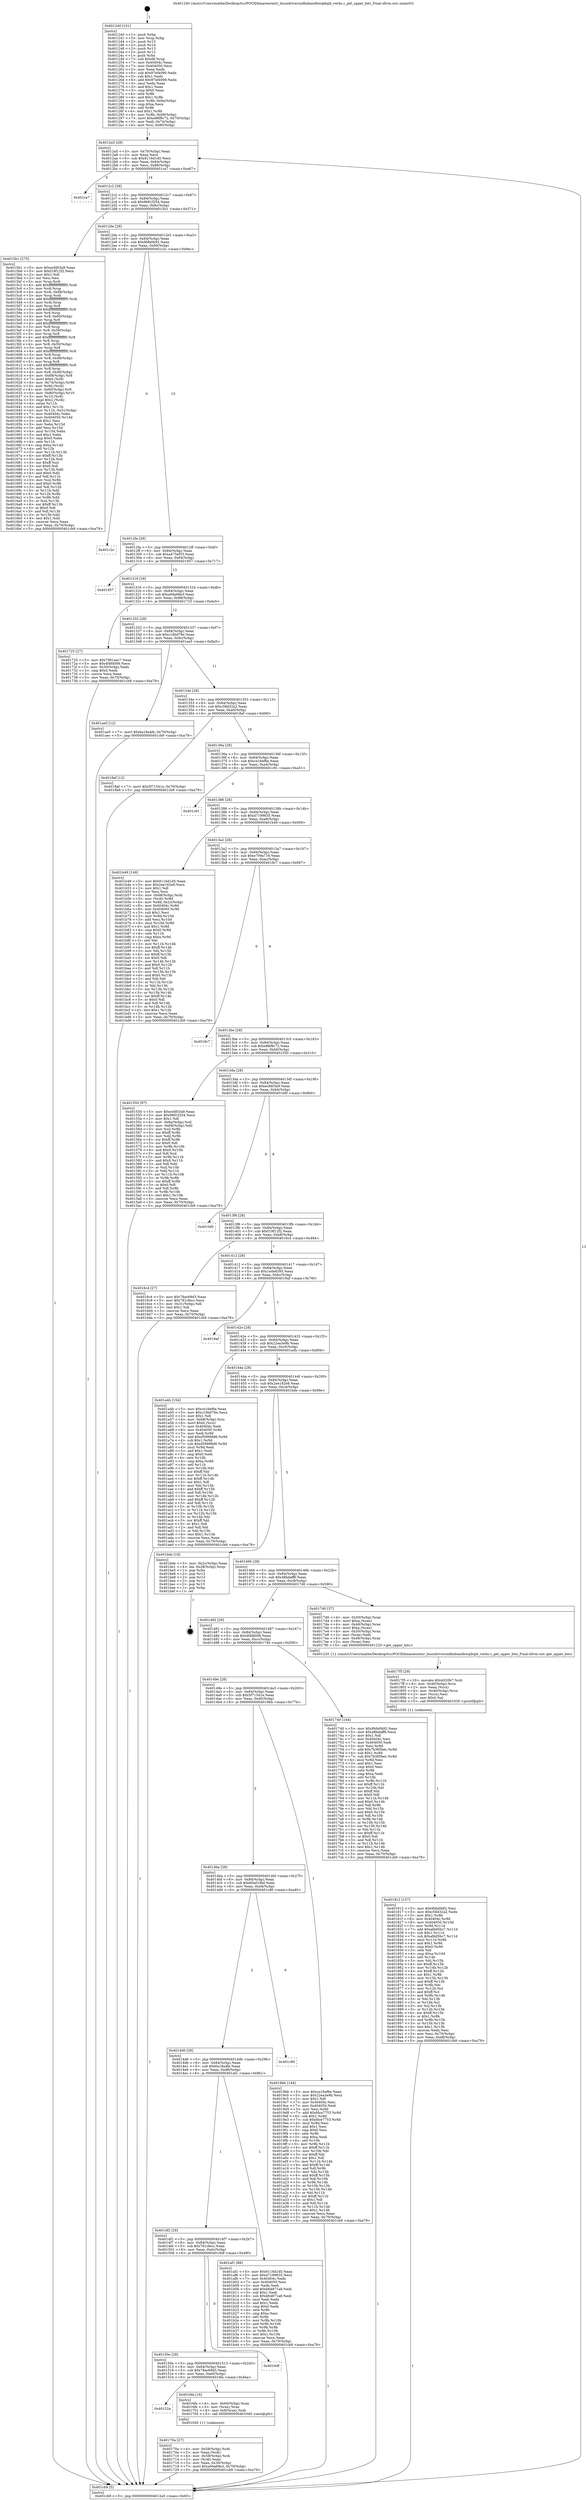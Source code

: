 digraph "0x401240" {
  label = "0x401240 (/mnt/c/Users/mathe/Desktop/tcc/POCII/binaries/extr_linuxdriversinfinibandhwqibqib_verbs.c_get_upper_bits_Final-ollvm.out::main(0))"
  labelloc = "t"
  node[shape=record]

  Entry [label="",width=0.3,height=0.3,shape=circle,fillcolor=black,style=filled]
  "0x4012a5" [label="{
     0x4012a5 [29]\l
     | [instrs]\l
     &nbsp;&nbsp;0x4012a5 \<+3\>: mov -0x70(%rbp),%eax\l
     &nbsp;&nbsp;0x4012a8 \<+2\>: mov %eax,%ecx\l
     &nbsp;&nbsp;0x4012aa \<+6\>: sub $0x9116d1d5,%ecx\l
     &nbsp;&nbsp;0x4012b0 \<+6\>: mov %eax,-0x84(%rbp)\l
     &nbsp;&nbsp;0x4012b6 \<+6\>: mov %ecx,-0x88(%rbp)\l
     &nbsp;&nbsp;0x4012bc \<+6\>: je 0000000000401ca7 \<main+0xa67\>\l
  }"]
  "0x401ca7" [label="{
     0x401ca7\l
  }", style=dashed]
  "0x4012c2" [label="{
     0x4012c2 [28]\l
     | [instrs]\l
     &nbsp;&nbsp;0x4012c2 \<+5\>: jmp 00000000004012c7 \<main+0x87\>\l
     &nbsp;&nbsp;0x4012c7 \<+6\>: mov -0x84(%rbp),%eax\l
     &nbsp;&nbsp;0x4012cd \<+5\>: sub $0x9681f254,%eax\l
     &nbsp;&nbsp;0x4012d2 \<+6\>: mov %eax,-0x8c(%rbp)\l
     &nbsp;&nbsp;0x4012d8 \<+6\>: je 00000000004015b1 \<main+0x371\>\l
  }"]
  Exit [label="",width=0.3,height=0.3,shape=circle,fillcolor=black,style=filled,peripheries=2]
  "0x4015b1" [label="{
     0x4015b1 [275]\l
     | [instrs]\l
     &nbsp;&nbsp;0x4015b1 \<+5\>: mov $0xecfd03a9,%eax\l
     &nbsp;&nbsp;0x4015b6 \<+5\>: mov $0xf19f12f2,%ecx\l
     &nbsp;&nbsp;0x4015bb \<+2\>: mov $0x1,%dl\l
     &nbsp;&nbsp;0x4015bd \<+2\>: xor %esi,%esi\l
     &nbsp;&nbsp;0x4015bf \<+3\>: mov %rsp,%rdi\l
     &nbsp;&nbsp;0x4015c2 \<+4\>: add $0xfffffffffffffff0,%rdi\l
     &nbsp;&nbsp;0x4015c6 \<+3\>: mov %rdi,%rsp\l
     &nbsp;&nbsp;0x4015c9 \<+4\>: mov %rdi,-0x68(%rbp)\l
     &nbsp;&nbsp;0x4015cd \<+3\>: mov %rsp,%rdi\l
     &nbsp;&nbsp;0x4015d0 \<+4\>: add $0xfffffffffffffff0,%rdi\l
     &nbsp;&nbsp;0x4015d4 \<+3\>: mov %rdi,%rsp\l
     &nbsp;&nbsp;0x4015d7 \<+3\>: mov %rsp,%r8\l
     &nbsp;&nbsp;0x4015da \<+4\>: add $0xfffffffffffffff0,%r8\l
     &nbsp;&nbsp;0x4015de \<+3\>: mov %r8,%rsp\l
     &nbsp;&nbsp;0x4015e1 \<+4\>: mov %r8,-0x60(%rbp)\l
     &nbsp;&nbsp;0x4015e5 \<+3\>: mov %rsp,%r8\l
     &nbsp;&nbsp;0x4015e8 \<+4\>: add $0xfffffffffffffff0,%r8\l
     &nbsp;&nbsp;0x4015ec \<+3\>: mov %r8,%rsp\l
     &nbsp;&nbsp;0x4015ef \<+4\>: mov %r8,-0x58(%rbp)\l
     &nbsp;&nbsp;0x4015f3 \<+3\>: mov %rsp,%r8\l
     &nbsp;&nbsp;0x4015f6 \<+4\>: add $0xfffffffffffffff0,%r8\l
     &nbsp;&nbsp;0x4015fa \<+3\>: mov %r8,%rsp\l
     &nbsp;&nbsp;0x4015fd \<+4\>: mov %r8,-0x50(%rbp)\l
     &nbsp;&nbsp;0x401601 \<+3\>: mov %rsp,%r8\l
     &nbsp;&nbsp;0x401604 \<+4\>: add $0xfffffffffffffff0,%r8\l
     &nbsp;&nbsp;0x401608 \<+3\>: mov %r8,%rsp\l
     &nbsp;&nbsp;0x40160b \<+4\>: mov %r8,-0x48(%rbp)\l
     &nbsp;&nbsp;0x40160f \<+3\>: mov %rsp,%r8\l
     &nbsp;&nbsp;0x401612 \<+4\>: add $0xfffffffffffffff0,%r8\l
     &nbsp;&nbsp;0x401616 \<+3\>: mov %r8,%rsp\l
     &nbsp;&nbsp;0x401619 \<+4\>: mov %r8,-0x40(%rbp)\l
     &nbsp;&nbsp;0x40161d \<+4\>: mov -0x68(%rbp),%r8\l
     &nbsp;&nbsp;0x401621 \<+7\>: movl $0x0,(%r8)\l
     &nbsp;&nbsp;0x401628 \<+4\>: mov -0x74(%rbp),%r9d\l
     &nbsp;&nbsp;0x40162c \<+3\>: mov %r9d,(%rdi)\l
     &nbsp;&nbsp;0x40162f \<+4\>: mov -0x60(%rbp),%r8\l
     &nbsp;&nbsp;0x401633 \<+4\>: mov -0x80(%rbp),%r10\l
     &nbsp;&nbsp;0x401637 \<+3\>: mov %r10,(%r8)\l
     &nbsp;&nbsp;0x40163a \<+3\>: cmpl $0x2,(%rdi)\l
     &nbsp;&nbsp;0x40163d \<+4\>: setne %r11b\l
     &nbsp;&nbsp;0x401641 \<+4\>: and $0x1,%r11b\l
     &nbsp;&nbsp;0x401645 \<+4\>: mov %r11b,-0x31(%rbp)\l
     &nbsp;&nbsp;0x401649 \<+7\>: mov 0x40404c,%ebx\l
     &nbsp;&nbsp;0x401650 \<+8\>: mov 0x404050,%r14d\l
     &nbsp;&nbsp;0x401658 \<+3\>: sub $0x1,%esi\l
     &nbsp;&nbsp;0x40165b \<+3\>: mov %ebx,%r15d\l
     &nbsp;&nbsp;0x40165e \<+3\>: add %esi,%r15d\l
     &nbsp;&nbsp;0x401661 \<+4\>: imul %r15d,%ebx\l
     &nbsp;&nbsp;0x401665 \<+3\>: and $0x1,%ebx\l
     &nbsp;&nbsp;0x401668 \<+3\>: cmp $0x0,%ebx\l
     &nbsp;&nbsp;0x40166b \<+4\>: sete %r11b\l
     &nbsp;&nbsp;0x40166f \<+4\>: cmp $0xa,%r14d\l
     &nbsp;&nbsp;0x401673 \<+4\>: setl %r12b\l
     &nbsp;&nbsp;0x401677 \<+3\>: mov %r11b,%r13b\l
     &nbsp;&nbsp;0x40167a \<+4\>: xor $0xff,%r13b\l
     &nbsp;&nbsp;0x40167e \<+3\>: mov %r12b,%sil\l
     &nbsp;&nbsp;0x401681 \<+4\>: xor $0xff,%sil\l
     &nbsp;&nbsp;0x401685 \<+3\>: xor $0x0,%dl\l
     &nbsp;&nbsp;0x401688 \<+3\>: mov %r13b,%dil\l
     &nbsp;&nbsp;0x40168b \<+4\>: and $0x0,%dil\l
     &nbsp;&nbsp;0x40168f \<+3\>: and %dl,%r11b\l
     &nbsp;&nbsp;0x401692 \<+3\>: mov %sil,%r8b\l
     &nbsp;&nbsp;0x401695 \<+4\>: and $0x0,%r8b\l
     &nbsp;&nbsp;0x401699 \<+3\>: and %dl,%r12b\l
     &nbsp;&nbsp;0x40169c \<+3\>: or %r11b,%dil\l
     &nbsp;&nbsp;0x40169f \<+3\>: or %r12b,%r8b\l
     &nbsp;&nbsp;0x4016a2 \<+3\>: xor %r8b,%dil\l
     &nbsp;&nbsp;0x4016a5 \<+3\>: or %sil,%r13b\l
     &nbsp;&nbsp;0x4016a8 \<+4\>: xor $0xff,%r13b\l
     &nbsp;&nbsp;0x4016ac \<+3\>: or $0x0,%dl\l
     &nbsp;&nbsp;0x4016af \<+3\>: and %dl,%r13b\l
     &nbsp;&nbsp;0x4016b2 \<+3\>: or %r13b,%dil\l
     &nbsp;&nbsp;0x4016b5 \<+4\>: test $0x1,%dil\l
     &nbsp;&nbsp;0x4016b9 \<+3\>: cmovne %ecx,%eax\l
     &nbsp;&nbsp;0x4016bc \<+3\>: mov %eax,-0x70(%rbp)\l
     &nbsp;&nbsp;0x4016bf \<+5\>: jmp 0000000000401cb9 \<main+0xa79\>\l
  }"]
  "0x4012de" [label="{
     0x4012de [28]\l
     | [instrs]\l
     &nbsp;&nbsp;0x4012de \<+5\>: jmp 00000000004012e3 \<main+0xa3\>\l
     &nbsp;&nbsp;0x4012e3 \<+6\>: mov -0x84(%rbp),%eax\l
     &nbsp;&nbsp;0x4012e9 \<+5\>: sub $0x9bfa0b92,%eax\l
     &nbsp;&nbsp;0x4012ee \<+6\>: mov %eax,-0x90(%rbp)\l
     &nbsp;&nbsp;0x4012f4 \<+6\>: je 0000000000401c2c \<main+0x9ec\>\l
  }"]
  "0x401812" [label="{
     0x401812 [157]\l
     | [instrs]\l
     &nbsp;&nbsp;0x401812 \<+5\>: mov $0x9bfa0b92,%esi\l
     &nbsp;&nbsp;0x401817 \<+5\>: mov $0xc58d32a2,%edx\l
     &nbsp;&nbsp;0x40181c \<+3\>: mov $0x1,%r8b\l
     &nbsp;&nbsp;0x40181f \<+8\>: mov 0x40404c,%r9d\l
     &nbsp;&nbsp;0x401827 \<+8\>: mov 0x404050,%r10d\l
     &nbsp;&nbsp;0x40182f \<+3\>: mov %r9d,%r11d\l
     &nbsp;&nbsp;0x401832 \<+7\>: add $0xafdd5bc7,%r11d\l
     &nbsp;&nbsp;0x401839 \<+4\>: sub $0x1,%r11d\l
     &nbsp;&nbsp;0x40183d \<+7\>: sub $0xafdd5bc7,%r11d\l
     &nbsp;&nbsp;0x401844 \<+4\>: imul %r11d,%r9d\l
     &nbsp;&nbsp;0x401848 \<+4\>: and $0x1,%r9d\l
     &nbsp;&nbsp;0x40184c \<+4\>: cmp $0x0,%r9d\l
     &nbsp;&nbsp;0x401850 \<+3\>: sete %bl\l
     &nbsp;&nbsp;0x401853 \<+4\>: cmp $0xa,%r10d\l
     &nbsp;&nbsp;0x401857 \<+4\>: setl %r14b\l
     &nbsp;&nbsp;0x40185b \<+3\>: mov %bl,%r15b\l
     &nbsp;&nbsp;0x40185e \<+4\>: xor $0xff,%r15b\l
     &nbsp;&nbsp;0x401862 \<+3\>: mov %r14b,%r12b\l
     &nbsp;&nbsp;0x401865 \<+4\>: xor $0xff,%r12b\l
     &nbsp;&nbsp;0x401869 \<+4\>: xor $0x1,%r8b\l
     &nbsp;&nbsp;0x40186d \<+3\>: mov %r15b,%r13b\l
     &nbsp;&nbsp;0x401870 \<+4\>: and $0xff,%r13b\l
     &nbsp;&nbsp;0x401874 \<+3\>: and %r8b,%bl\l
     &nbsp;&nbsp;0x401877 \<+3\>: mov %r12b,%cl\l
     &nbsp;&nbsp;0x40187a \<+3\>: and $0xff,%cl\l
     &nbsp;&nbsp;0x40187d \<+3\>: and %r8b,%r14b\l
     &nbsp;&nbsp;0x401880 \<+3\>: or %bl,%r13b\l
     &nbsp;&nbsp;0x401883 \<+3\>: or %r14b,%cl\l
     &nbsp;&nbsp;0x401886 \<+3\>: xor %cl,%r13b\l
     &nbsp;&nbsp;0x401889 \<+3\>: or %r12b,%r15b\l
     &nbsp;&nbsp;0x40188c \<+4\>: xor $0xff,%r15b\l
     &nbsp;&nbsp;0x401890 \<+4\>: or $0x1,%r8b\l
     &nbsp;&nbsp;0x401894 \<+3\>: and %r8b,%r15b\l
     &nbsp;&nbsp;0x401897 \<+3\>: or %r15b,%r13b\l
     &nbsp;&nbsp;0x40189a \<+4\>: test $0x1,%r13b\l
     &nbsp;&nbsp;0x40189e \<+3\>: cmovne %edx,%esi\l
     &nbsp;&nbsp;0x4018a1 \<+3\>: mov %esi,-0x70(%rbp)\l
     &nbsp;&nbsp;0x4018a4 \<+6\>: mov %eax,-0xe8(%rbp)\l
     &nbsp;&nbsp;0x4018aa \<+5\>: jmp 0000000000401cb9 \<main+0xa79\>\l
  }"]
  "0x401c2c" [label="{
     0x401c2c\l
  }", style=dashed]
  "0x4012fa" [label="{
     0x4012fa [28]\l
     | [instrs]\l
     &nbsp;&nbsp;0x4012fa \<+5\>: jmp 00000000004012ff \<main+0xbf\>\l
     &nbsp;&nbsp;0x4012ff \<+6\>: mov -0x84(%rbp),%eax\l
     &nbsp;&nbsp;0x401305 \<+5\>: sub $0xa475ef33,%eax\l
     &nbsp;&nbsp;0x40130a \<+6\>: mov %eax,-0x94(%rbp)\l
     &nbsp;&nbsp;0x401310 \<+6\>: je 0000000000401957 \<main+0x717\>\l
  }"]
  "0x4017f5" [label="{
     0x4017f5 [29]\l
     | [instrs]\l
     &nbsp;&nbsp;0x4017f5 \<+10\>: movabs $0x4020b7,%rdi\l
     &nbsp;&nbsp;0x4017ff \<+4\>: mov -0x40(%rbp),%rcx\l
     &nbsp;&nbsp;0x401803 \<+2\>: mov %eax,(%rcx)\l
     &nbsp;&nbsp;0x401805 \<+4\>: mov -0x40(%rbp),%rcx\l
     &nbsp;&nbsp;0x401809 \<+2\>: mov (%rcx),%esi\l
     &nbsp;&nbsp;0x40180b \<+2\>: mov $0x0,%al\l
     &nbsp;&nbsp;0x40180d \<+5\>: call 0000000000401030 \<printf@plt\>\l
     | [calls]\l
     &nbsp;&nbsp;0x401030 \{1\} (unknown)\l
  }"]
  "0x401957" [label="{
     0x401957\l
  }", style=dashed]
  "0x401316" [label="{
     0x401316 [28]\l
     | [instrs]\l
     &nbsp;&nbsp;0x401316 \<+5\>: jmp 000000000040131b \<main+0xdb\>\l
     &nbsp;&nbsp;0x40131b \<+6\>: mov -0x84(%rbp),%eax\l
     &nbsp;&nbsp;0x401321 \<+5\>: sub $0xa94a68e3,%eax\l
     &nbsp;&nbsp;0x401326 \<+6\>: mov %eax,-0x98(%rbp)\l
     &nbsp;&nbsp;0x40132c \<+6\>: je 0000000000401725 \<main+0x4e5\>\l
  }"]
  "0x40170a" [label="{
     0x40170a [27]\l
     | [instrs]\l
     &nbsp;&nbsp;0x40170a \<+4\>: mov -0x58(%rbp),%rdi\l
     &nbsp;&nbsp;0x40170e \<+2\>: mov %eax,(%rdi)\l
     &nbsp;&nbsp;0x401710 \<+4\>: mov -0x58(%rbp),%rdi\l
     &nbsp;&nbsp;0x401714 \<+2\>: mov (%rdi),%eax\l
     &nbsp;&nbsp;0x401716 \<+3\>: mov %eax,-0x30(%rbp)\l
     &nbsp;&nbsp;0x401719 \<+7\>: movl $0xa94a68e3,-0x70(%rbp)\l
     &nbsp;&nbsp;0x401720 \<+5\>: jmp 0000000000401cb9 \<main+0xa79\>\l
  }"]
  "0x401725" [label="{
     0x401725 [27]\l
     | [instrs]\l
     &nbsp;&nbsp;0x401725 \<+5\>: mov $0x7991aac7,%eax\l
     &nbsp;&nbsp;0x40172a \<+5\>: mov $0x4f4fd006,%ecx\l
     &nbsp;&nbsp;0x40172f \<+3\>: mov -0x30(%rbp),%edx\l
     &nbsp;&nbsp;0x401732 \<+3\>: cmp $0x0,%edx\l
     &nbsp;&nbsp;0x401735 \<+3\>: cmove %ecx,%eax\l
     &nbsp;&nbsp;0x401738 \<+3\>: mov %eax,-0x70(%rbp)\l
     &nbsp;&nbsp;0x40173b \<+5\>: jmp 0000000000401cb9 \<main+0xa79\>\l
  }"]
  "0x401332" [label="{
     0x401332 [28]\l
     | [instrs]\l
     &nbsp;&nbsp;0x401332 \<+5\>: jmp 0000000000401337 \<main+0xf7\>\l
     &nbsp;&nbsp;0x401337 \<+6\>: mov -0x84(%rbp),%eax\l
     &nbsp;&nbsp;0x40133d \<+5\>: sub $0xc16bd78e,%eax\l
     &nbsp;&nbsp;0x401342 \<+6\>: mov %eax,-0x9c(%rbp)\l
     &nbsp;&nbsp;0x401348 \<+6\>: je 0000000000401ae5 \<main+0x8a5\>\l
  }"]
  "0x40152a" [label="{
     0x40152a\l
  }", style=dashed]
  "0x401ae5" [label="{
     0x401ae5 [12]\l
     | [instrs]\l
     &nbsp;&nbsp;0x401ae5 \<+7\>: movl $0x6a18a4fe,-0x70(%rbp)\l
     &nbsp;&nbsp;0x401aec \<+5\>: jmp 0000000000401cb9 \<main+0xa79\>\l
  }"]
  "0x40134e" [label="{
     0x40134e [28]\l
     | [instrs]\l
     &nbsp;&nbsp;0x40134e \<+5\>: jmp 0000000000401353 \<main+0x113\>\l
     &nbsp;&nbsp;0x401353 \<+6\>: mov -0x84(%rbp),%eax\l
     &nbsp;&nbsp;0x401359 \<+5\>: sub $0xc58d32a2,%eax\l
     &nbsp;&nbsp;0x40135e \<+6\>: mov %eax,-0xa0(%rbp)\l
     &nbsp;&nbsp;0x401364 \<+6\>: je 00000000004018af \<main+0x66f\>\l
  }"]
  "0x4016fa" [label="{
     0x4016fa [16]\l
     | [instrs]\l
     &nbsp;&nbsp;0x4016fa \<+4\>: mov -0x60(%rbp),%rax\l
     &nbsp;&nbsp;0x4016fe \<+3\>: mov (%rax),%rax\l
     &nbsp;&nbsp;0x401701 \<+4\>: mov 0x8(%rax),%rdi\l
     &nbsp;&nbsp;0x401705 \<+5\>: call 0000000000401040 \<atoi@plt\>\l
     | [calls]\l
     &nbsp;&nbsp;0x401040 \{1\} (unknown)\l
  }"]
  "0x4018af" [label="{
     0x4018af [12]\l
     | [instrs]\l
     &nbsp;&nbsp;0x4018af \<+7\>: movl $0x5f71541e,-0x70(%rbp)\l
     &nbsp;&nbsp;0x4018b6 \<+5\>: jmp 0000000000401cb9 \<main+0xa79\>\l
  }"]
  "0x40136a" [label="{
     0x40136a [28]\l
     | [instrs]\l
     &nbsp;&nbsp;0x40136a \<+5\>: jmp 000000000040136f \<main+0x12f\>\l
     &nbsp;&nbsp;0x40136f \<+6\>: mov -0x84(%rbp),%eax\l
     &nbsp;&nbsp;0x401375 \<+5\>: sub $0xce16ef6e,%eax\l
     &nbsp;&nbsp;0x40137a \<+6\>: mov %eax,-0xa4(%rbp)\l
     &nbsp;&nbsp;0x401380 \<+6\>: je 0000000000401c91 \<main+0xa51\>\l
  }"]
  "0x40150e" [label="{
     0x40150e [28]\l
     | [instrs]\l
     &nbsp;&nbsp;0x40150e \<+5\>: jmp 0000000000401513 \<main+0x2d3\>\l
     &nbsp;&nbsp;0x401513 \<+6\>: mov -0x84(%rbp),%eax\l
     &nbsp;&nbsp;0x401519 \<+5\>: sub $0x78ac69d3,%eax\l
     &nbsp;&nbsp;0x40151e \<+6\>: mov %eax,-0xe0(%rbp)\l
     &nbsp;&nbsp;0x401524 \<+6\>: je 00000000004016fa \<main+0x4ba\>\l
  }"]
  "0x401c91" [label="{
     0x401c91\l
  }", style=dashed]
  "0x401386" [label="{
     0x401386 [28]\l
     | [instrs]\l
     &nbsp;&nbsp;0x401386 \<+5\>: jmp 000000000040138b \<main+0x14b\>\l
     &nbsp;&nbsp;0x40138b \<+6\>: mov -0x84(%rbp),%eax\l
     &nbsp;&nbsp;0x401391 \<+5\>: sub $0xd7199635,%eax\l
     &nbsp;&nbsp;0x401396 \<+6\>: mov %eax,-0xa8(%rbp)\l
     &nbsp;&nbsp;0x40139c \<+6\>: je 0000000000401b49 \<main+0x909\>\l
  }"]
  "0x4016df" [label="{
     0x4016df\l
  }", style=dashed]
  "0x401b49" [label="{
     0x401b49 [149]\l
     | [instrs]\l
     &nbsp;&nbsp;0x401b49 \<+5\>: mov $0x9116d1d5,%eax\l
     &nbsp;&nbsp;0x401b4e \<+5\>: mov $0x2ee182e9,%ecx\l
     &nbsp;&nbsp;0x401b53 \<+2\>: mov $0x1,%dl\l
     &nbsp;&nbsp;0x401b55 \<+2\>: xor %esi,%esi\l
     &nbsp;&nbsp;0x401b57 \<+4\>: mov -0x68(%rbp),%rdi\l
     &nbsp;&nbsp;0x401b5b \<+3\>: mov (%rdi),%r8d\l
     &nbsp;&nbsp;0x401b5e \<+4\>: mov %r8d,-0x2c(%rbp)\l
     &nbsp;&nbsp;0x401b62 \<+8\>: mov 0x40404c,%r8d\l
     &nbsp;&nbsp;0x401b6a \<+8\>: mov 0x404050,%r9d\l
     &nbsp;&nbsp;0x401b72 \<+3\>: sub $0x1,%esi\l
     &nbsp;&nbsp;0x401b75 \<+3\>: mov %r8d,%r10d\l
     &nbsp;&nbsp;0x401b78 \<+3\>: add %esi,%r10d\l
     &nbsp;&nbsp;0x401b7b \<+4\>: imul %r10d,%r8d\l
     &nbsp;&nbsp;0x401b7f \<+4\>: and $0x1,%r8d\l
     &nbsp;&nbsp;0x401b83 \<+4\>: cmp $0x0,%r8d\l
     &nbsp;&nbsp;0x401b87 \<+4\>: sete %r11b\l
     &nbsp;&nbsp;0x401b8b \<+4\>: cmp $0xa,%r9d\l
     &nbsp;&nbsp;0x401b8f \<+3\>: setl %bl\l
     &nbsp;&nbsp;0x401b92 \<+3\>: mov %r11b,%r14b\l
     &nbsp;&nbsp;0x401b95 \<+4\>: xor $0xff,%r14b\l
     &nbsp;&nbsp;0x401b99 \<+3\>: mov %bl,%r15b\l
     &nbsp;&nbsp;0x401b9c \<+4\>: xor $0xff,%r15b\l
     &nbsp;&nbsp;0x401ba0 \<+3\>: xor $0x0,%dl\l
     &nbsp;&nbsp;0x401ba3 \<+3\>: mov %r14b,%r12b\l
     &nbsp;&nbsp;0x401ba6 \<+4\>: and $0x0,%r12b\l
     &nbsp;&nbsp;0x401baa \<+3\>: and %dl,%r11b\l
     &nbsp;&nbsp;0x401bad \<+3\>: mov %r15b,%r13b\l
     &nbsp;&nbsp;0x401bb0 \<+4\>: and $0x0,%r13b\l
     &nbsp;&nbsp;0x401bb4 \<+2\>: and %dl,%bl\l
     &nbsp;&nbsp;0x401bb6 \<+3\>: or %r11b,%r12b\l
     &nbsp;&nbsp;0x401bb9 \<+3\>: or %bl,%r13b\l
     &nbsp;&nbsp;0x401bbc \<+3\>: xor %r13b,%r12b\l
     &nbsp;&nbsp;0x401bbf \<+3\>: or %r15b,%r14b\l
     &nbsp;&nbsp;0x401bc2 \<+4\>: xor $0xff,%r14b\l
     &nbsp;&nbsp;0x401bc6 \<+3\>: or $0x0,%dl\l
     &nbsp;&nbsp;0x401bc9 \<+3\>: and %dl,%r14b\l
     &nbsp;&nbsp;0x401bcc \<+3\>: or %r14b,%r12b\l
     &nbsp;&nbsp;0x401bcf \<+4\>: test $0x1,%r12b\l
     &nbsp;&nbsp;0x401bd3 \<+3\>: cmovne %ecx,%eax\l
     &nbsp;&nbsp;0x401bd6 \<+3\>: mov %eax,-0x70(%rbp)\l
     &nbsp;&nbsp;0x401bd9 \<+5\>: jmp 0000000000401cb9 \<main+0xa79\>\l
  }"]
  "0x4013a2" [label="{
     0x4013a2 [28]\l
     | [instrs]\l
     &nbsp;&nbsp;0x4013a2 \<+5\>: jmp 00000000004013a7 \<main+0x167\>\l
     &nbsp;&nbsp;0x4013a7 \<+6\>: mov -0x84(%rbp),%eax\l
     &nbsp;&nbsp;0x4013ad \<+5\>: sub $0xe709a716,%eax\l
     &nbsp;&nbsp;0x4013b2 \<+6\>: mov %eax,-0xac(%rbp)\l
     &nbsp;&nbsp;0x4013b8 \<+6\>: je 00000000004018c7 \<main+0x687\>\l
  }"]
  "0x4014f2" [label="{
     0x4014f2 [28]\l
     | [instrs]\l
     &nbsp;&nbsp;0x4014f2 \<+5\>: jmp 00000000004014f7 \<main+0x2b7\>\l
     &nbsp;&nbsp;0x4014f7 \<+6\>: mov -0x84(%rbp),%eax\l
     &nbsp;&nbsp;0x4014fd \<+5\>: sub $0x781cfecc,%eax\l
     &nbsp;&nbsp;0x401502 \<+6\>: mov %eax,-0xdc(%rbp)\l
     &nbsp;&nbsp;0x401508 \<+6\>: je 00000000004016df \<main+0x49f\>\l
  }"]
  "0x4018c7" [label="{
     0x4018c7\l
  }", style=dashed]
  "0x4013be" [label="{
     0x4013be [28]\l
     | [instrs]\l
     &nbsp;&nbsp;0x4013be \<+5\>: jmp 00000000004013c3 \<main+0x183\>\l
     &nbsp;&nbsp;0x4013c3 \<+6\>: mov -0x84(%rbp),%eax\l
     &nbsp;&nbsp;0x4013c9 \<+5\>: sub $0xe88f8c72,%eax\l
     &nbsp;&nbsp;0x4013ce \<+6\>: mov %eax,-0xb0(%rbp)\l
     &nbsp;&nbsp;0x4013d4 \<+6\>: je 0000000000401550 \<main+0x310\>\l
  }"]
  "0x401af1" [label="{
     0x401af1 [88]\l
     | [instrs]\l
     &nbsp;&nbsp;0x401af1 \<+5\>: mov $0x9116d1d5,%eax\l
     &nbsp;&nbsp;0x401af6 \<+5\>: mov $0xd7199635,%ecx\l
     &nbsp;&nbsp;0x401afb \<+7\>: mov 0x40404c,%edx\l
     &nbsp;&nbsp;0x401b02 \<+7\>: mov 0x404050,%esi\l
     &nbsp;&nbsp;0x401b09 \<+2\>: mov %edx,%edi\l
     &nbsp;&nbsp;0x401b0b \<+6\>: add $0xb64871a8,%edi\l
     &nbsp;&nbsp;0x401b11 \<+3\>: sub $0x1,%edi\l
     &nbsp;&nbsp;0x401b14 \<+6\>: sub $0xb64871a8,%edi\l
     &nbsp;&nbsp;0x401b1a \<+3\>: imul %edi,%edx\l
     &nbsp;&nbsp;0x401b1d \<+3\>: and $0x1,%edx\l
     &nbsp;&nbsp;0x401b20 \<+3\>: cmp $0x0,%edx\l
     &nbsp;&nbsp;0x401b23 \<+4\>: sete %r8b\l
     &nbsp;&nbsp;0x401b27 \<+3\>: cmp $0xa,%esi\l
     &nbsp;&nbsp;0x401b2a \<+4\>: setl %r9b\l
     &nbsp;&nbsp;0x401b2e \<+3\>: mov %r8b,%r10b\l
     &nbsp;&nbsp;0x401b31 \<+3\>: and %r9b,%r10b\l
     &nbsp;&nbsp;0x401b34 \<+3\>: xor %r9b,%r8b\l
     &nbsp;&nbsp;0x401b37 \<+3\>: or %r8b,%r10b\l
     &nbsp;&nbsp;0x401b3a \<+4\>: test $0x1,%r10b\l
     &nbsp;&nbsp;0x401b3e \<+3\>: cmovne %ecx,%eax\l
     &nbsp;&nbsp;0x401b41 \<+3\>: mov %eax,-0x70(%rbp)\l
     &nbsp;&nbsp;0x401b44 \<+5\>: jmp 0000000000401cb9 \<main+0xa79\>\l
  }"]
  "0x401550" [label="{
     0x401550 [97]\l
     | [instrs]\l
     &nbsp;&nbsp;0x401550 \<+5\>: mov $0xecfd03a9,%eax\l
     &nbsp;&nbsp;0x401555 \<+5\>: mov $0x9681f254,%ecx\l
     &nbsp;&nbsp;0x40155a \<+2\>: mov $0x1,%dl\l
     &nbsp;&nbsp;0x40155c \<+4\>: mov -0x6a(%rbp),%sil\l
     &nbsp;&nbsp;0x401560 \<+4\>: mov -0x69(%rbp),%dil\l
     &nbsp;&nbsp;0x401564 \<+3\>: mov %sil,%r8b\l
     &nbsp;&nbsp;0x401567 \<+4\>: xor $0xff,%r8b\l
     &nbsp;&nbsp;0x40156b \<+3\>: mov %dil,%r9b\l
     &nbsp;&nbsp;0x40156e \<+4\>: xor $0xff,%r9b\l
     &nbsp;&nbsp;0x401572 \<+3\>: xor $0x0,%dl\l
     &nbsp;&nbsp;0x401575 \<+3\>: mov %r8b,%r10b\l
     &nbsp;&nbsp;0x401578 \<+4\>: and $0x0,%r10b\l
     &nbsp;&nbsp;0x40157c \<+3\>: and %dl,%sil\l
     &nbsp;&nbsp;0x40157f \<+3\>: mov %r9b,%r11b\l
     &nbsp;&nbsp;0x401582 \<+4\>: and $0x0,%r11b\l
     &nbsp;&nbsp;0x401586 \<+3\>: and %dl,%dil\l
     &nbsp;&nbsp;0x401589 \<+3\>: or %sil,%r10b\l
     &nbsp;&nbsp;0x40158c \<+3\>: or %dil,%r11b\l
     &nbsp;&nbsp;0x40158f \<+3\>: xor %r11b,%r10b\l
     &nbsp;&nbsp;0x401592 \<+3\>: or %r9b,%r8b\l
     &nbsp;&nbsp;0x401595 \<+4\>: xor $0xff,%r8b\l
     &nbsp;&nbsp;0x401599 \<+3\>: or $0x0,%dl\l
     &nbsp;&nbsp;0x40159c \<+3\>: and %dl,%r8b\l
     &nbsp;&nbsp;0x40159f \<+3\>: or %r8b,%r10b\l
     &nbsp;&nbsp;0x4015a2 \<+4\>: test $0x1,%r10b\l
     &nbsp;&nbsp;0x4015a6 \<+3\>: cmovne %ecx,%eax\l
     &nbsp;&nbsp;0x4015a9 \<+3\>: mov %eax,-0x70(%rbp)\l
     &nbsp;&nbsp;0x4015ac \<+5\>: jmp 0000000000401cb9 \<main+0xa79\>\l
  }"]
  "0x4013da" [label="{
     0x4013da [28]\l
     | [instrs]\l
     &nbsp;&nbsp;0x4013da \<+5\>: jmp 00000000004013df \<main+0x19f\>\l
     &nbsp;&nbsp;0x4013df \<+6\>: mov -0x84(%rbp),%eax\l
     &nbsp;&nbsp;0x4013e5 \<+5\>: sub $0xecfd03a9,%eax\l
     &nbsp;&nbsp;0x4013ea \<+6\>: mov %eax,-0xb4(%rbp)\l
     &nbsp;&nbsp;0x4013f0 \<+6\>: je 0000000000401bf0 \<main+0x9b0\>\l
  }"]
  "0x401cb9" [label="{
     0x401cb9 [5]\l
     | [instrs]\l
     &nbsp;&nbsp;0x401cb9 \<+5\>: jmp 00000000004012a5 \<main+0x65\>\l
  }"]
  "0x401240" [label="{
     0x401240 [101]\l
     | [instrs]\l
     &nbsp;&nbsp;0x401240 \<+1\>: push %rbp\l
     &nbsp;&nbsp;0x401241 \<+3\>: mov %rsp,%rbp\l
     &nbsp;&nbsp;0x401244 \<+2\>: push %r15\l
     &nbsp;&nbsp;0x401246 \<+2\>: push %r14\l
     &nbsp;&nbsp;0x401248 \<+2\>: push %r13\l
     &nbsp;&nbsp;0x40124a \<+2\>: push %r12\l
     &nbsp;&nbsp;0x40124c \<+1\>: push %rbx\l
     &nbsp;&nbsp;0x40124d \<+7\>: sub $0xd8,%rsp\l
     &nbsp;&nbsp;0x401254 \<+7\>: mov 0x40404c,%eax\l
     &nbsp;&nbsp;0x40125b \<+7\>: mov 0x404050,%ecx\l
     &nbsp;&nbsp;0x401262 \<+2\>: mov %eax,%edx\l
     &nbsp;&nbsp;0x401264 \<+6\>: sub $0x97ef4099,%edx\l
     &nbsp;&nbsp;0x40126a \<+3\>: sub $0x1,%edx\l
     &nbsp;&nbsp;0x40126d \<+6\>: add $0x97ef4099,%edx\l
     &nbsp;&nbsp;0x401273 \<+3\>: imul %edx,%eax\l
     &nbsp;&nbsp;0x401276 \<+3\>: and $0x1,%eax\l
     &nbsp;&nbsp;0x401279 \<+3\>: cmp $0x0,%eax\l
     &nbsp;&nbsp;0x40127c \<+4\>: sete %r8b\l
     &nbsp;&nbsp;0x401280 \<+4\>: and $0x1,%r8b\l
     &nbsp;&nbsp;0x401284 \<+4\>: mov %r8b,-0x6a(%rbp)\l
     &nbsp;&nbsp;0x401288 \<+3\>: cmp $0xa,%ecx\l
     &nbsp;&nbsp;0x40128b \<+4\>: setl %r8b\l
     &nbsp;&nbsp;0x40128f \<+4\>: and $0x1,%r8b\l
     &nbsp;&nbsp;0x401293 \<+4\>: mov %r8b,-0x69(%rbp)\l
     &nbsp;&nbsp;0x401297 \<+7\>: movl $0xe88f8c72,-0x70(%rbp)\l
     &nbsp;&nbsp;0x40129e \<+3\>: mov %edi,-0x74(%rbp)\l
     &nbsp;&nbsp;0x4012a1 \<+4\>: mov %rsi,-0x80(%rbp)\l
  }"]
  "0x4014d6" [label="{
     0x4014d6 [28]\l
     | [instrs]\l
     &nbsp;&nbsp;0x4014d6 \<+5\>: jmp 00000000004014db \<main+0x29b\>\l
     &nbsp;&nbsp;0x4014db \<+6\>: mov -0x84(%rbp),%eax\l
     &nbsp;&nbsp;0x4014e1 \<+5\>: sub $0x6a18a4fe,%eax\l
     &nbsp;&nbsp;0x4014e6 \<+6\>: mov %eax,-0xd8(%rbp)\l
     &nbsp;&nbsp;0x4014ec \<+6\>: je 0000000000401af1 \<main+0x8b1\>\l
  }"]
  "0x401c80" [label="{
     0x401c80\l
  }", style=dashed]
  "0x401bf0" [label="{
     0x401bf0\l
  }", style=dashed]
  "0x4013f6" [label="{
     0x4013f6 [28]\l
     | [instrs]\l
     &nbsp;&nbsp;0x4013f6 \<+5\>: jmp 00000000004013fb \<main+0x1bb\>\l
     &nbsp;&nbsp;0x4013fb \<+6\>: mov -0x84(%rbp),%eax\l
     &nbsp;&nbsp;0x401401 \<+5\>: sub $0xf19f12f2,%eax\l
     &nbsp;&nbsp;0x401406 \<+6\>: mov %eax,-0xb8(%rbp)\l
     &nbsp;&nbsp;0x40140c \<+6\>: je 00000000004016c4 \<main+0x484\>\l
  }"]
  "0x4014ba" [label="{
     0x4014ba [28]\l
     | [instrs]\l
     &nbsp;&nbsp;0x4014ba \<+5\>: jmp 00000000004014bf \<main+0x27f\>\l
     &nbsp;&nbsp;0x4014bf \<+6\>: mov -0x84(%rbp),%eax\l
     &nbsp;&nbsp;0x4014c5 \<+5\>: sub $0x60a01fbd,%eax\l
     &nbsp;&nbsp;0x4014ca \<+6\>: mov %eax,-0xd4(%rbp)\l
     &nbsp;&nbsp;0x4014d0 \<+6\>: je 0000000000401c80 \<main+0xa40\>\l
  }"]
  "0x4016c4" [label="{
     0x4016c4 [27]\l
     | [instrs]\l
     &nbsp;&nbsp;0x4016c4 \<+5\>: mov $0x78ac69d3,%eax\l
     &nbsp;&nbsp;0x4016c9 \<+5\>: mov $0x781cfecc,%ecx\l
     &nbsp;&nbsp;0x4016ce \<+3\>: mov -0x31(%rbp),%dl\l
     &nbsp;&nbsp;0x4016d1 \<+3\>: test $0x1,%dl\l
     &nbsp;&nbsp;0x4016d4 \<+3\>: cmovne %ecx,%eax\l
     &nbsp;&nbsp;0x4016d7 \<+3\>: mov %eax,-0x70(%rbp)\l
     &nbsp;&nbsp;0x4016da \<+5\>: jmp 0000000000401cb9 \<main+0xa79\>\l
  }"]
  "0x401412" [label="{
     0x401412 [28]\l
     | [instrs]\l
     &nbsp;&nbsp;0x401412 \<+5\>: jmp 0000000000401417 \<main+0x1d7\>\l
     &nbsp;&nbsp;0x401417 \<+6\>: mov -0x84(%rbp),%eax\l
     &nbsp;&nbsp;0x40141d \<+5\>: sub $0x1ede8393,%eax\l
     &nbsp;&nbsp;0x401422 \<+6\>: mov %eax,-0xbc(%rbp)\l
     &nbsp;&nbsp;0x401428 \<+6\>: je 00000000004019af \<main+0x76f\>\l
  }"]
  "0x4019bb" [label="{
     0x4019bb [144]\l
     | [instrs]\l
     &nbsp;&nbsp;0x4019bb \<+5\>: mov $0xce16ef6e,%eax\l
     &nbsp;&nbsp;0x4019c0 \<+5\>: mov $0x22ea3e9b,%ecx\l
     &nbsp;&nbsp;0x4019c5 \<+2\>: mov $0x1,%dl\l
     &nbsp;&nbsp;0x4019c7 \<+7\>: mov 0x40404c,%esi\l
     &nbsp;&nbsp;0x4019ce \<+7\>: mov 0x404050,%edi\l
     &nbsp;&nbsp;0x4019d5 \<+3\>: mov %esi,%r8d\l
     &nbsp;&nbsp;0x4019d8 \<+7\>: add $0xfdce7753,%r8d\l
     &nbsp;&nbsp;0x4019df \<+4\>: sub $0x1,%r8d\l
     &nbsp;&nbsp;0x4019e3 \<+7\>: sub $0xfdce7753,%r8d\l
     &nbsp;&nbsp;0x4019ea \<+4\>: imul %r8d,%esi\l
     &nbsp;&nbsp;0x4019ee \<+3\>: and $0x1,%esi\l
     &nbsp;&nbsp;0x4019f1 \<+3\>: cmp $0x0,%esi\l
     &nbsp;&nbsp;0x4019f4 \<+4\>: sete %r9b\l
     &nbsp;&nbsp;0x4019f8 \<+3\>: cmp $0xa,%edi\l
     &nbsp;&nbsp;0x4019fb \<+4\>: setl %r10b\l
     &nbsp;&nbsp;0x4019ff \<+3\>: mov %r9b,%r11b\l
     &nbsp;&nbsp;0x401a02 \<+4\>: xor $0xff,%r11b\l
     &nbsp;&nbsp;0x401a06 \<+3\>: mov %r10b,%bl\l
     &nbsp;&nbsp;0x401a09 \<+3\>: xor $0xff,%bl\l
     &nbsp;&nbsp;0x401a0c \<+3\>: xor $0x1,%dl\l
     &nbsp;&nbsp;0x401a0f \<+3\>: mov %r11b,%r14b\l
     &nbsp;&nbsp;0x401a12 \<+4\>: and $0xff,%r14b\l
     &nbsp;&nbsp;0x401a16 \<+3\>: and %dl,%r9b\l
     &nbsp;&nbsp;0x401a19 \<+3\>: mov %bl,%r15b\l
     &nbsp;&nbsp;0x401a1c \<+4\>: and $0xff,%r15b\l
     &nbsp;&nbsp;0x401a20 \<+3\>: and %dl,%r10b\l
     &nbsp;&nbsp;0x401a23 \<+3\>: or %r9b,%r14b\l
     &nbsp;&nbsp;0x401a26 \<+3\>: or %r10b,%r15b\l
     &nbsp;&nbsp;0x401a29 \<+3\>: xor %r15b,%r14b\l
     &nbsp;&nbsp;0x401a2c \<+3\>: or %bl,%r11b\l
     &nbsp;&nbsp;0x401a2f \<+4\>: xor $0xff,%r11b\l
     &nbsp;&nbsp;0x401a33 \<+3\>: or $0x1,%dl\l
     &nbsp;&nbsp;0x401a36 \<+3\>: and %dl,%r11b\l
     &nbsp;&nbsp;0x401a39 \<+3\>: or %r11b,%r14b\l
     &nbsp;&nbsp;0x401a3c \<+4\>: test $0x1,%r14b\l
     &nbsp;&nbsp;0x401a40 \<+3\>: cmovne %ecx,%eax\l
     &nbsp;&nbsp;0x401a43 \<+3\>: mov %eax,-0x70(%rbp)\l
     &nbsp;&nbsp;0x401a46 \<+5\>: jmp 0000000000401cb9 \<main+0xa79\>\l
  }"]
  "0x4019af" [label="{
     0x4019af\l
  }", style=dashed]
  "0x40142e" [label="{
     0x40142e [28]\l
     | [instrs]\l
     &nbsp;&nbsp;0x40142e \<+5\>: jmp 0000000000401433 \<main+0x1f3\>\l
     &nbsp;&nbsp;0x401433 \<+6\>: mov -0x84(%rbp),%eax\l
     &nbsp;&nbsp;0x401439 \<+5\>: sub $0x22ea3e9b,%eax\l
     &nbsp;&nbsp;0x40143e \<+6\>: mov %eax,-0xc0(%rbp)\l
     &nbsp;&nbsp;0x401444 \<+6\>: je 0000000000401a4b \<main+0x80b\>\l
  }"]
  "0x40149e" [label="{
     0x40149e [28]\l
     | [instrs]\l
     &nbsp;&nbsp;0x40149e \<+5\>: jmp 00000000004014a3 \<main+0x263\>\l
     &nbsp;&nbsp;0x4014a3 \<+6\>: mov -0x84(%rbp),%eax\l
     &nbsp;&nbsp;0x4014a9 \<+5\>: sub $0x5f71541e,%eax\l
     &nbsp;&nbsp;0x4014ae \<+6\>: mov %eax,-0xd0(%rbp)\l
     &nbsp;&nbsp;0x4014b4 \<+6\>: je 00000000004019bb \<main+0x77b\>\l
  }"]
  "0x401a4b" [label="{
     0x401a4b [154]\l
     | [instrs]\l
     &nbsp;&nbsp;0x401a4b \<+5\>: mov $0xce16ef6e,%eax\l
     &nbsp;&nbsp;0x401a50 \<+5\>: mov $0xc16bd78e,%ecx\l
     &nbsp;&nbsp;0x401a55 \<+2\>: mov $0x1,%dl\l
     &nbsp;&nbsp;0x401a57 \<+4\>: mov -0x68(%rbp),%rsi\l
     &nbsp;&nbsp;0x401a5b \<+6\>: movl $0x0,(%rsi)\l
     &nbsp;&nbsp;0x401a61 \<+7\>: mov 0x40404c,%edi\l
     &nbsp;&nbsp;0x401a68 \<+8\>: mov 0x404050,%r8d\l
     &nbsp;&nbsp;0x401a70 \<+3\>: mov %edi,%r9d\l
     &nbsp;&nbsp;0x401a73 \<+7\>: add $0xd59998d6,%r9d\l
     &nbsp;&nbsp;0x401a7a \<+4\>: sub $0x1,%r9d\l
     &nbsp;&nbsp;0x401a7e \<+7\>: sub $0xd59998d6,%r9d\l
     &nbsp;&nbsp;0x401a85 \<+4\>: imul %r9d,%edi\l
     &nbsp;&nbsp;0x401a89 \<+3\>: and $0x1,%edi\l
     &nbsp;&nbsp;0x401a8c \<+3\>: cmp $0x0,%edi\l
     &nbsp;&nbsp;0x401a8f \<+4\>: sete %r10b\l
     &nbsp;&nbsp;0x401a93 \<+4\>: cmp $0xa,%r8d\l
     &nbsp;&nbsp;0x401a97 \<+4\>: setl %r11b\l
     &nbsp;&nbsp;0x401a9b \<+3\>: mov %r10b,%bl\l
     &nbsp;&nbsp;0x401a9e \<+3\>: xor $0xff,%bl\l
     &nbsp;&nbsp;0x401aa1 \<+3\>: mov %r11b,%r14b\l
     &nbsp;&nbsp;0x401aa4 \<+4\>: xor $0xff,%r14b\l
     &nbsp;&nbsp;0x401aa8 \<+3\>: xor $0x1,%dl\l
     &nbsp;&nbsp;0x401aab \<+3\>: mov %bl,%r15b\l
     &nbsp;&nbsp;0x401aae \<+4\>: and $0xff,%r15b\l
     &nbsp;&nbsp;0x401ab2 \<+3\>: and %dl,%r10b\l
     &nbsp;&nbsp;0x401ab5 \<+3\>: mov %r14b,%r12b\l
     &nbsp;&nbsp;0x401ab8 \<+4\>: and $0xff,%r12b\l
     &nbsp;&nbsp;0x401abc \<+3\>: and %dl,%r11b\l
     &nbsp;&nbsp;0x401abf \<+3\>: or %r10b,%r15b\l
     &nbsp;&nbsp;0x401ac2 \<+3\>: or %r11b,%r12b\l
     &nbsp;&nbsp;0x401ac5 \<+3\>: xor %r12b,%r15b\l
     &nbsp;&nbsp;0x401ac8 \<+3\>: or %r14b,%bl\l
     &nbsp;&nbsp;0x401acb \<+3\>: xor $0xff,%bl\l
     &nbsp;&nbsp;0x401ace \<+3\>: or $0x1,%dl\l
     &nbsp;&nbsp;0x401ad1 \<+2\>: and %dl,%bl\l
     &nbsp;&nbsp;0x401ad3 \<+3\>: or %bl,%r15b\l
     &nbsp;&nbsp;0x401ad6 \<+4\>: test $0x1,%r15b\l
     &nbsp;&nbsp;0x401ada \<+3\>: cmovne %ecx,%eax\l
     &nbsp;&nbsp;0x401add \<+3\>: mov %eax,-0x70(%rbp)\l
     &nbsp;&nbsp;0x401ae0 \<+5\>: jmp 0000000000401cb9 \<main+0xa79\>\l
  }"]
  "0x40144a" [label="{
     0x40144a [28]\l
     | [instrs]\l
     &nbsp;&nbsp;0x40144a \<+5\>: jmp 000000000040144f \<main+0x20f\>\l
     &nbsp;&nbsp;0x40144f \<+6\>: mov -0x84(%rbp),%eax\l
     &nbsp;&nbsp;0x401455 \<+5\>: sub $0x2ee182e9,%eax\l
     &nbsp;&nbsp;0x40145a \<+6\>: mov %eax,-0xc4(%rbp)\l
     &nbsp;&nbsp;0x401460 \<+6\>: je 0000000000401bde \<main+0x99e\>\l
  }"]
  "0x401740" [label="{
     0x401740 [144]\l
     | [instrs]\l
     &nbsp;&nbsp;0x401740 \<+5\>: mov $0x9bfa0b92,%eax\l
     &nbsp;&nbsp;0x401745 \<+5\>: mov $0x48bdaff6,%ecx\l
     &nbsp;&nbsp;0x40174a \<+2\>: mov $0x1,%dl\l
     &nbsp;&nbsp;0x40174c \<+7\>: mov 0x40404c,%esi\l
     &nbsp;&nbsp;0x401753 \<+7\>: mov 0x404050,%edi\l
     &nbsp;&nbsp;0x40175a \<+3\>: mov %esi,%r8d\l
     &nbsp;&nbsp;0x40175d \<+7\>: add $0x7b385bec,%r8d\l
     &nbsp;&nbsp;0x401764 \<+4\>: sub $0x1,%r8d\l
     &nbsp;&nbsp;0x401768 \<+7\>: sub $0x7b385bec,%r8d\l
     &nbsp;&nbsp;0x40176f \<+4\>: imul %r8d,%esi\l
     &nbsp;&nbsp;0x401773 \<+3\>: and $0x1,%esi\l
     &nbsp;&nbsp;0x401776 \<+3\>: cmp $0x0,%esi\l
     &nbsp;&nbsp;0x401779 \<+4\>: sete %r9b\l
     &nbsp;&nbsp;0x40177d \<+3\>: cmp $0xa,%edi\l
     &nbsp;&nbsp;0x401780 \<+4\>: setl %r10b\l
     &nbsp;&nbsp;0x401784 \<+3\>: mov %r9b,%r11b\l
     &nbsp;&nbsp;0x401787 \<+4\>: xor $0xff,%r11b\l
     &nbsp;&nbsp;0x40178b \<+3\>: mov %r10b,%bl\l
     &nbsp;&nbsp;0x40178e \<+3\>: xor $0xff,%bl\l
     &nbsp;&nbsp;0x401791 \<+3\>: xor $0x0,%dl\l
     &nbsp;&nbsp;0x401794 \<+3\>: mov %r11b,%r14b\l
     &nbsp;&nbsp;0x401797 \<+4\>: and $0x0,%r14b\l
     &nbsp;&nbsp;0x40179b \<+3\>: and %dl,%r9b\l
     &nbsp;&nbsp;0x40179e \<+3\>: mov %bl,%r15b\l
     &nbsp;&nbsp;0x4017a1 \<+4\>: and $0x0,%r15b\l
     &nbsp;&nbsp;0x4017a5 \<+3\>: and %dl,%r10b\l
     &nbsp;&nbsp;0x4017a8 \<+3\>: or %r9b,%r14b\l
     &nbsp;&nbsp;0x4017ab \<+3\>: or %r10b,%r15b\l
     &nbsp;&nbsp;0x4017ae \<+3\>: xor %r15b,%r14b\l
     &nbsp;&nbsp;0x4017b1 \<+3\>: or %bl,%r11b\l
     &nbsp;&nbsp;0x4017b4 \<+4\>: xor $0xff,%r11b\l
     &nbsp;&nbsp;0x4017b8 \<+3\>: or $0x0,%dl\l
     &nbsp;&nbsp;0x4017bb \<+3\>: and %dl,%r11b\l
     &nbsp;&nbsp;0x4017be \<+3\>: or %r11b,%r14b\l
     &nbsp;&nbsp;0x4017c1 \<+4\>: test $0x1,%r14b\l
     &nbsp;&nbsp;0x4017c5 \<+3\>: cmovne %ecx,%eax\l
     &nbsp;&nbsp;0x4017c8 \<+3\>: mov %eax,-0x70(%rbp)\l
     &nbsp;&nbsp;0x4017cb \<+5\>: jmp 0000000000401cb9 \<main+0xa79\>\l
  }"]
  "0x401bde" [label="{
     0x401bde [18]\l
     | [instrs]\l
     &nbsp;&nbsp;0x401bde \<+3\>: mov -0x2c(%rbp),%eax\l
     &nbsp;&nbsp;0x401be1 \<+4\>: lea -0x28(%rbp),%rsp\l
     &nbsp;&nbsp;0x401be5 \<+1\>: pop %rbx\l
     &nbsp;&nbsp;0x401be6 \<+2\>: pop %r12\l
     &nbsp;&nbsp;0x401be8 \<+2\>: pop %r13\l
     &nbsp;&nbsp;0x401bea \<+2\>: pop %r14\l
     &nbsp;&nbsp;0x401bec \<+2\>: pop %r15\l
     &nbsp;&nbsp;0x401bee \<+1\>: pop %rbp\l
     &nbsp;&nbsp;0x401bef \<+1\>: ret\l
  }"]
  "0x401466" [label="{
     0x401466 [28]\l
     | [instrs]\l
     &nbsp;&nbsp;0x401466 \<+5\>: jmp 000000000040146b \<main+0x22b\>\l
     &nbsp;&nbsp;0x40146b \<+6\>: mov -0x84(%rbp),%eax\l
     &nbsp;&nbsp;0x401471 \<+5\>: sub $0x48bdaff6,%eax\l
     &nbsp;&nbsp;0x401476 \<+6\>: mov %eax,-0xc8(%rbp)\l
     &nbsp;&nbsp;0x40147c \<+6\>: je 00000000004017d0 \<main+0x590\>\l
  }"]
  "0x401482" [label="{
     0x401482 [28]\l
     | [instrs]\l
     &nbsp;&nbsp;0x401482 \<+5\>: jmp 0000000000401487 \<main+0x247\>\l
     &nbsp;&nbsp;0x401487 \<+6\>: mov -0x84(%rbp),%eax\l
     &nbsp;&nbsp;0x40148d \<+5\>: sub $0x4f4fd006,%eax\l
     &nbsp;&nbsp;0x401492 \<+6\>: mov %eax,-0xcc(%rbp)\l
     &nbsp;&nbsp;0x401498 \<+6\>: je 0000000000401740 \<main+0x500\>\l
  }"]
  "0x4017d0" [label="{
     0x4017d0 [37]\l
     | [instrs]\l
     &nbsp;&nbsp;0x4017d0 \<+4\>: mov -0x50(%rbp),%rax\l
     &nbsp;&nbsp;0x4017d4 \<+6\>: movl $0xa,(%rax)\l
     &nbsp;&nbsp;0x4017da \<+4\>: mov -0x48(%rbp),%rax\l
     &nbsp;&nbsp;0x4017de \<+6\>: movl $0xa,(%rax)\l
     &nbsp;&nbsp;0x4017e4 \<+4\>: mov -0x50(%rbp),%rax\l
     &nbsp;&nbsp;0x4017e8 \<+2\>: mov (%rax),%edi\l
     &nbsp;&nbsp;0x4017ea \<+4\>: mov -0x48(%rbp),%rax\l
     &nbsp;&nbsp;0x4017ee \<+2\>: mov (%rax),%esi\l
     &nbsp;&nbsp;0x4017f0 \<+5\>: call 0000000000401220 \<get_upper_bits\>\l
     | [calls]\l
     &nbsp;&nbsp;0x401220 \{1\} (/mnt/c/Users/mathe/Desktop/tcc/POCII/binaries/extr_linuxdriversinfinibandhwqibqib_verbs.c_get_upper_bits_Final-ollvm.out::get_upper_bits)\l
  }"]
  Entry -> "0x401240" [label=" 1"]
  "0x4012a5" -> "0x401ca7" [label=" 0"]
  "0x4012a5" -> "0x4012c2" [label=" 14"]
  "0x401bde" -> Exit [label=" 1"]
  "0x4012c2" -> "0x4015b1" [label=" 1"]
  "0x4012c2" -> "0x4012de" [label=" 13"]
  "0x401b49" -> "0x401cb9" [label=" 1"]
  "0x4012de" -> "0x401c2c" [label=" 0"]
  "0x4012de" -> "0x4012fa" [label=" 13"]
  "0x401af1" -> "0x401cb9" [label=" 1"]
  "0x4012fa" -> "0x401957" [label=" 0"]
  "0x4012fa" -> "0x401316" [label=" 13"]
  "0x401ae5" -> "0x401cb9" [label=" 1"]
  "0x401316" -> "0x401725" [label=" 1"]
  "0x401316" -> "0x401332" [label=" 12"]
  "0x401a4b" -> "0x401cb9" [label=" 1"]
  "0x401332" -> "0x401ae5" [label=" 1"]
  "0x401332" -> "0x40134e" [label=" 11"]
  "0x4019bb" -> "0x401cb9" [label=" 1"]
  "0x40134e" -> "0x4018af" [label=" 1"]
  "0x40134e" -> "0x40136a" [label=" 10"]
  "0x4018af" -> "0x401cb9" [label=" 1"]
  "0x40136a" -> "0x401c91" [label=" 0"]
  "0x40136a" -> "0x401386" [label=" 10"]
  "0x4017f5" -> "0x401812" [label=" 1"]
  "0x401386" -> "0x401b49" [label=" 1"]
  "0x401386" -> "0x4013a2" [label=" 9"]
  "0x4017d0" -> "0x4017f5" [label=" 1"]
  "0x4013a2" -> "0x4018c7" [label=" 0"]
  "0x4013a2" -> "0x4013be" [label=" 9"]
  "0x401725" -> "0x401cb9" [label=" 1"]
  "0x4013be" -> "0x401550" [label=" 1"]
  "0x4013be" -> "0x4013da" [label=" 8"]
  "0x401550" -> "0x401cb9" [label=" 1"]
  "0x401240" -> "0x4012a5" [label=" 1"]
  "0x401cb9" -> "0x4012a5" [label=" 13"]
  "0x40170a" -> "0x401cb9" [label=" 1"]
  "0x4015b1" -> "0x401cb9" [label=" 1"]
  "0x40150e" -> "0x40152a" [label=" 0"]
  "0x4013da" -> "0x401bf0" [label=" 0"]
  "0x4013da" -> "0x4013f6" [label=" 8"]
  "0x40150e" -> "0x4016fa" [label=" 1"]
  "0x4013f6" -> "0x4016c4" [label=" 1"]
  "0x4013f6" -> "0x401412" [label=" 7"]
  "0x4016c4" -> "0x401cb9" [label=" 1"]
  "0x4014f2" -> "0x40150e" [label=" 1"]
  "0x401412" -> "0x4019af" [label=" 0"]
  "0x401412" -> "0x40142e" [label=" 7"]
  "0x4014f2" -> "0x4016df" [label=" 0"]
  "0x40142e" -> "0x401a4b" [label=" 1"]
  "0x40142e" -> "0x40144a" [label=" 6"]
  "0x4014d6" -> "0x4014f2" [label=" 1"]
  "0x40144a" -> "0x401bde" [label=" 1"]
  "0x40144a" -> "0x401466" [label=" 5"]
  "0x4014d6" -> "0x401af1" [label=" 1"]
  "0x401466" -> "0x4017d0" [label=" 1"]
  "0x401466" -> "0x401482" [label=" 4"]
  "0x4016fa" -> "0x40170a" [label=" 1"]
  "0x401482" -> "0x401740" [label=" 1"]
  "0x401482" -> "0x40149e" [label=" 3"]
  "0x401740" -> "0x401cb9" [label=" 1"]
  "0x40149e" -> "0x4019bb" [label=" 1"]
  "0x40149e" -> "0x4014ba" [label=" 2"]
  "0x401812" -> "0x401cb9" [label=" 1"]
  "0x4014ba" -> "0x401c80" [label=" 0"]
  "0x4014ba" -> "0x4014d6" [label=" 2"]
}
